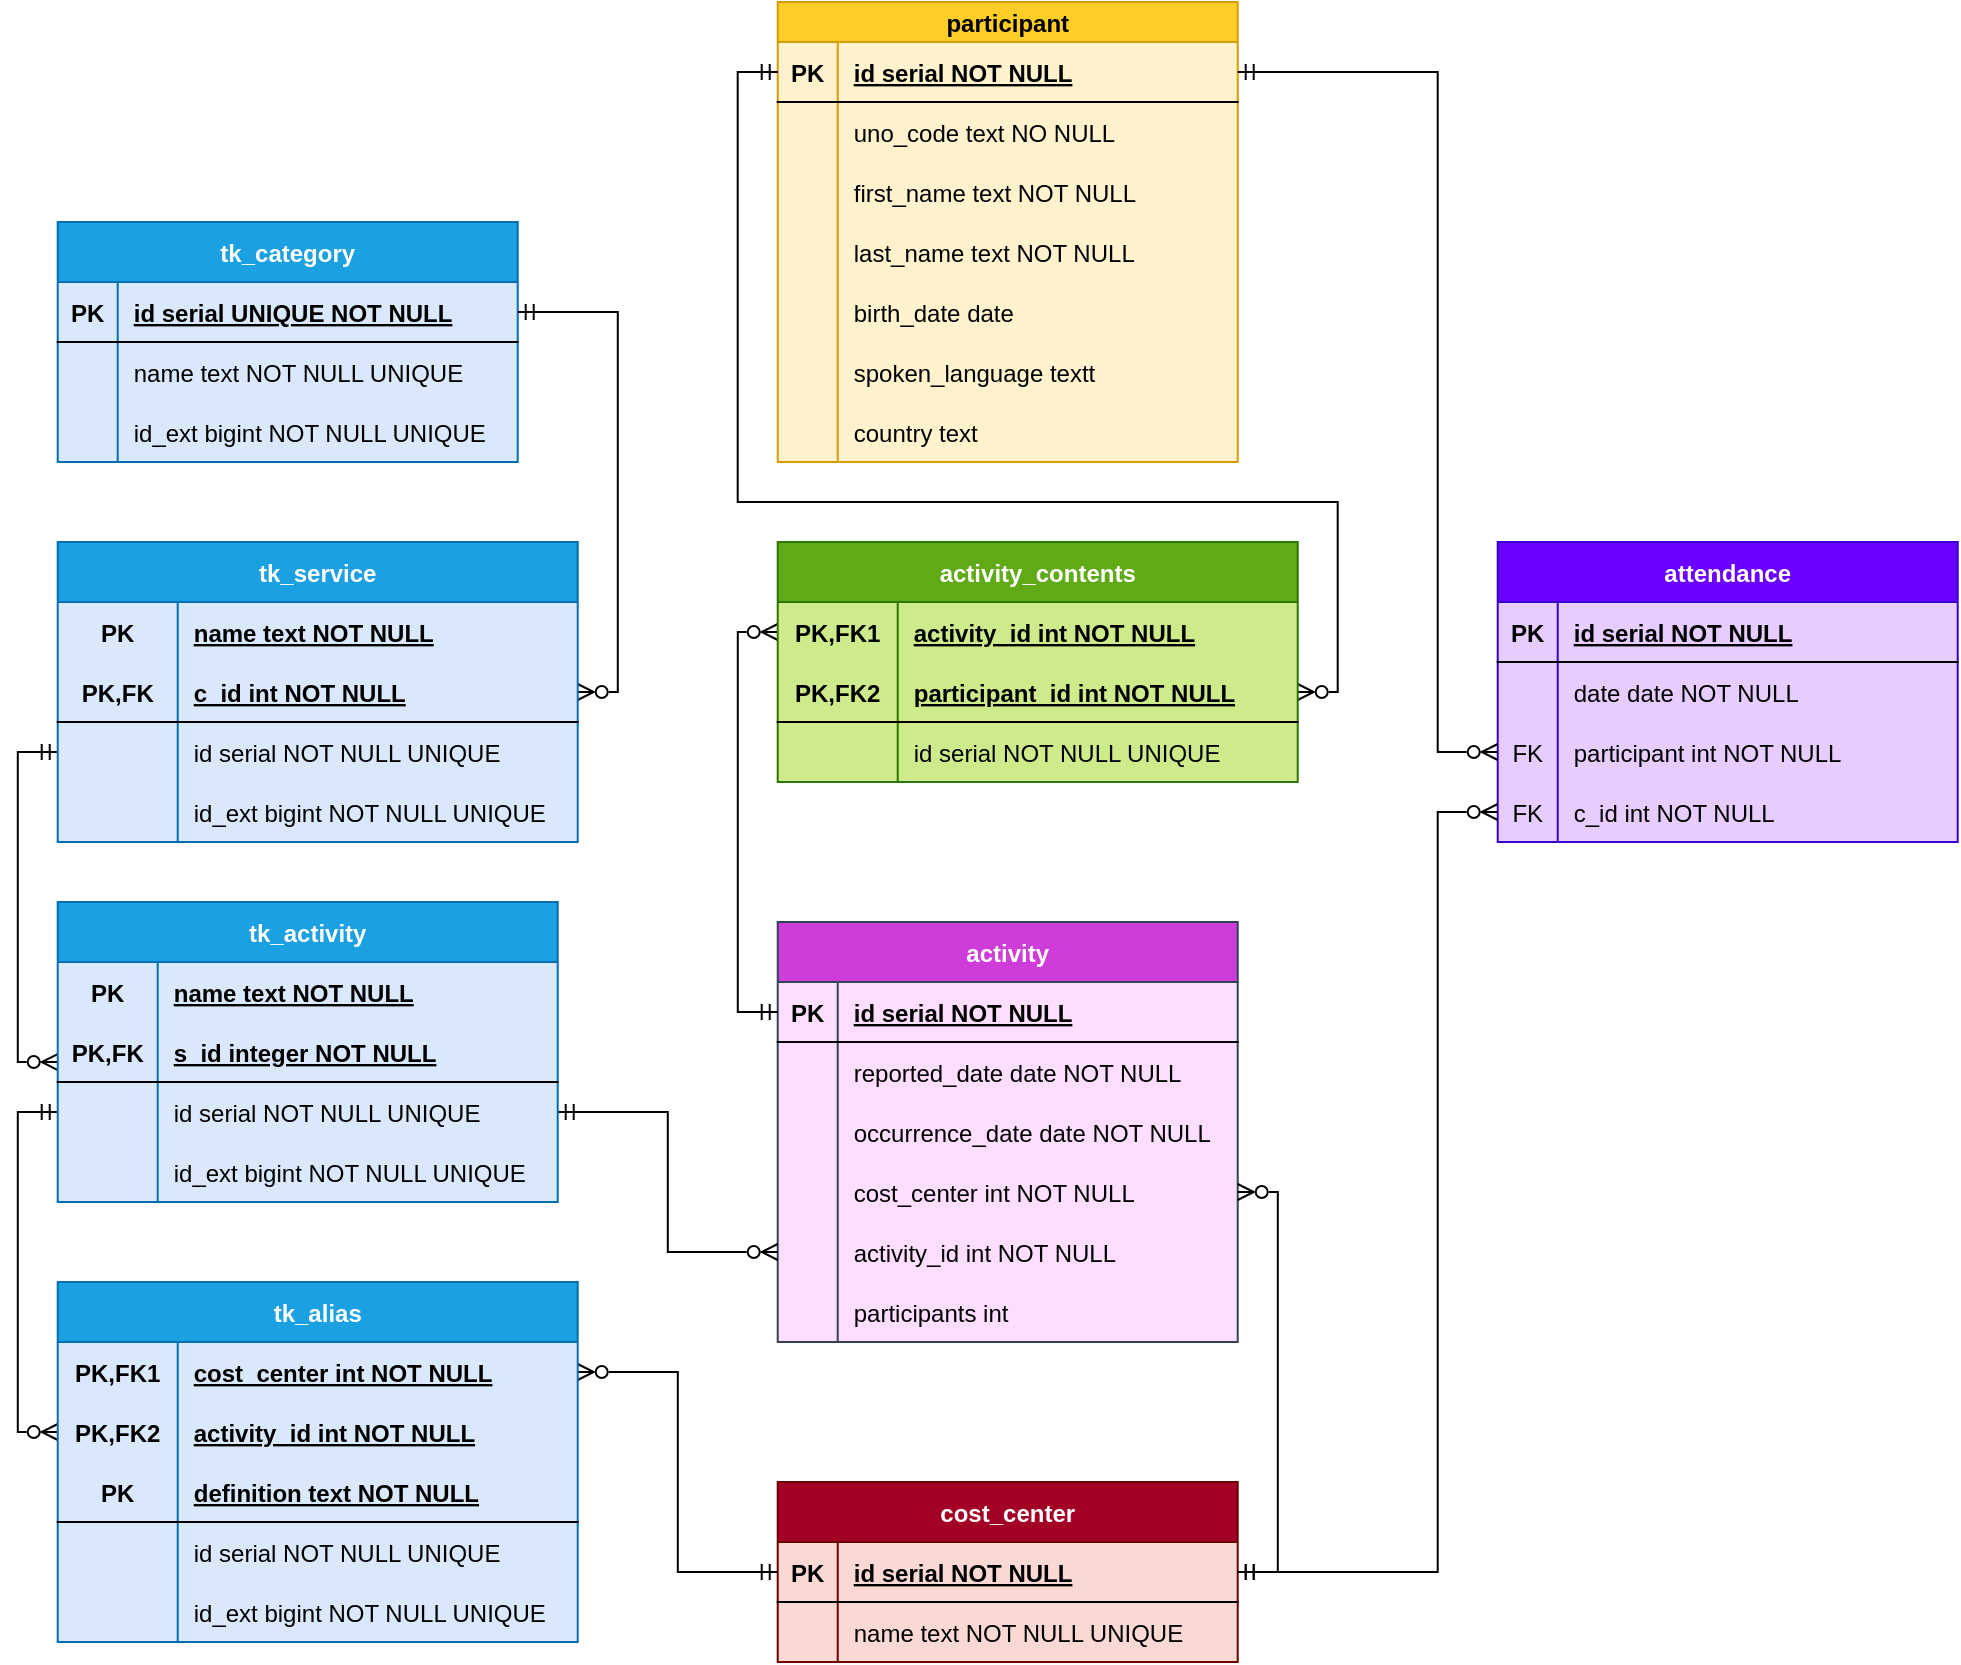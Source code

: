 <mxfile version="18.0.6" type="device"><diagram id="LL8BwEYzm0j79LX7NcTC" name="Page-1"><mxGraphModel dx="3702" dy="2036" grid="1" gridSize="10" guides="1" tooltips="1" connect="1" arrows="1" fold="1" page="1" pageScale="1" pageWidth="827" pageHeight="1169" math="0" shadow="0"><root><mxCell id="0"/><mxCell id="1" parent="0"/><mxCell id="7KVAOL6C-UDOrittrPfD-1" value="tk_category" style="shape=table;startSize=30;container=1;collapsible=1;childLayout=tableLayout;fixedRows=1;rowLines=0;fontStyle=1;align=center;resizeLast=1;fillColor=#1ba1e2;strokeColor=#006EAF;swimlaneFillColor=#DAE8FC;fontColor=#ffffff;" parent="1" vertex="1"><mxGeometry x="-2380.14" y="-1010" width="230" height="120" as="geometry"/></mxCell><mxCell id="7KVAOL6C-UDOrittrPfD-2" value="" style="shape=tableRow;horizontal=0;startSize=0;swimlaneHead=0;swimlaneBody=0;fillColor=none;collapsible=0;dropTarget=0;points=[[0,0.5],[1,0.5]];portConstraint=eastwest;top=0;left=0;right=0;bottom=1;" parent="7KVAOL6C-UDOrittrPfD-1" vertex="1"><mxGeometry y="30" width="230" height="30" as="geometry"/></mxCell><mxCell id="7KVAOL6C-UDOrittrPfD-3" value="PK" style="shape=partialRectangle;overflow=hidden;connectable=0;fillColor=none;top=0;left=0;bottom=0;right=0;fontStyle=1;" parent="7KVAOL6C-UDOrittrPfD-2" vertex="1"><mxGeometry width="30" height="30" as="geometry"><mxRectangle width="30" height="30" as="alternateBounds"/></mxGeometry></mxCell><mxCell id="7KVAOL6C-UDOrittrPfD-4" value="id serial UNIQUE NOT NULL" style="shape=partialRectangle;overflow=hidden;connectable=0;fillColor=none;align=left;top=0;left=0;bottom=0;right=0;spacingLeft=6;fontStyle=5;" parent="7KVAOL6C-UDOrittrPfD-2" vertex="1"><mxGeometry x="30" width="200" height="30" as="geometry"><mxRectangle width="200" height="30" as="alternateBounds"/></mxGeometry></mxCell><mxCell id="7KVAOL6C-UDOrittrPfD-5" value="" style="shape=tableRow;horizontal=0;startSize=0;swimlaneHead=0;swimlaneBody=0;fillColor=none;collapsible=0;dropTarget=0;points=[[0,0.5],[1,0.5]];portConstraint=eastwest;top=0;left=0;right=0;bottom=0;" parent="7KVAOL6C-UDOrittrPfD-1" vertex="1"><mxGeometry y="60" width="230" height="30" as="geometry"/></mxCell><mxCell id="7KVAOL6C-UDOrittrPfD-6" value="" style="shape=partialRectangle;overflow=hidden;connectable=0;fillColor=none;top=0;left=0;bottom=0;right=0;" parent="7KVAOL6C-UDOrittrPfD-5" vertex="1"><mxGeometry width="30" height="30" as="geometry"><mxRectangle width="30" height="30" as="alternateBounds"/></mxGeometry></mxCell><mxCell id="7KVAOL6C-UDOrittrPfD-7" value="name text NOT NULL UNIQUE" style="shape=partialRectangle;overflow=hidden;connectable=0;fillColor=none;align=left;top=0;left=0;bottom=0;right=0;spacingLeft=6;" parent="7KVAOL6C-UDOrittrPfD-5" vertex="1"><mxGeometry x="30" width="200" height="30" as="geometry"><mxRectangle width="200" height="30" as="alternateBounds"/></mxGeometry></mxCell><mxCell id="1oxkC03Grqgx9EXNeZLx-1" value="" style="shape=tableRow;horizontal=0;startSize=0;swimlaneHead=0;swimlaneBody=0;fillColor=none;collapsible=0;dropTarget=0;points=[[0,0.5],[1,0.5]];portConstraint=eastwest;top=0;left=0;right=0;bottom=0;" parent="7KVAOL6C-UDOrittrPfD-1" vertex="1"><mxGeometry y="90" width="230" height="30" as="geometry"/></mxCell><mxCell id="1oxkC03Grqgx9EXNeZLx-2" value="" style="shape=partialRectangle;overflow=hidden;connectable=0;fillColor=none;top=0;left=0;bottom=0;right=0;" parent="1oxkC03Grqgx9EXNeZLx-1" vertex="1"><mxGeometry width="30" height="30" as="geometry"><mxRectangle width="30" height="30" as="alternateBounds"/></mxGeometry></mxCell><mxCell id="1oxkC03Grqgx9EXNeZLx-3" value="id_ext bigint NOT NULL UNIQUE" style="shape=partialRectangle;overflow=hidden;connectable=0;fillColor=none;align=left;top=0;left=0;bottom=0;right=0;spacingLeft=6;" parent="1oxkC03Grqgx9EXNeZLx-1" vertex="1"><mxGeometry x="30" width="200" height="30" as="geometry"><mxRectangle width="200" height="30" as="alternateBounds"/></mxGeometry></mxCell><mxCell id="7KVAOL6C-UDOrittrPfD-47" value="cost_center" style="shape=table;startSize=30;container=1;collapsible=1;childLayout=tableLayout;fixedRows=1;rowLines=0;fontStyle=1;align=center;resizeLast=1;fillColor=#a20025;strokeColor=#6F0000;fontColor=#ffffff;swimlaneFillColor=#FAD9D5;" parent="1" vertex="1"><mxGeometry x="-2020.14" y="-380" width="230" height="90" as="geometry"/></mxCell><mxCell id="7KVAOL6C-UDOrittrPfD-48" value="" style="shape=tableRow;horizontal=0;startSize=0;swimlaneHead=0;swimlaneBody=0;fillColor=none;collapsible=0;dropTarget=0;points=[[0,0.5],[1,0.5]];portConstraint=eastwest;top=0;left=0;right=0;bottom=1;" parent="7KVAOL6C-UDOrittrPfD-47" vertex="1"><mxGeometry y="30" width="230" height="30" as="geometry"/></mxCell><mxCell id="7KVAOL6C-UDOrittrPfD-49" value="PK" style="shape=partialRectangle;overflow=hidden;connectable=0;fillColor=none;top=0;left=0;bottom=0;right=0;fontStyle=1;" parent="7KVAOL6C-UDOrittrPfD-48" vertex="1"><mxGeometry width="30" height="30" as="geometry"><mxRectangle width="30" height="30" as="alternateBounds"/></mxGeometry></mxCell><mxCell id="7KVAOL6C-UDOrittrPfD-50" value="id serial NOT NULL" style="shape=partialRectangle;overflow=hidden;connectable=0;fillColor=none;align=left;top=0;left=0;bottom=0;right=0;spacingLeft=6;fontStyle=5;" parent="7KVAOL6C-UDOrittrPfD-48" vertex="1"><mxGeometry x="30" width="200" height="30" as="geometry"><mxRectangle width="200" height="30" as="alternateBounds"/></mxGeometry></mxCell><mxCell id="7KVAOL6C-UDOrittrPfD-51" value="" style="shape=tableRow;horizontal=0;startSize=0;swimlaneHead=0;swimlaneBody=0;fillColor=none;collapsible=0;dropTarget=0;points=[[0,0.5],[1,0.5]];portConstraint=eastwest;top=0;left=0;right=0;bottom=0;" parent="7KVAOL6C-UDOrittrPfD-47" vertex="1"><mxGeometry y="60" width="230" height="30" as="geometry"/></mxCell><mxCell id="7KVAOL6C-UDOrittrPfD-52" value="" style="shape=partialRectangle;overflow=hidden;connectable=0;fillColor=none;top=0;left=0;bottom=0;right=0;" parent="7KVAOL6C-UDOrittrPfD-51" vertex="1"><mxGeometry width="30" height="30" as="geometry"><mxRectangle width="30" height="30" as="alternateBounds"/></mxGeometry></mxCell><mxCell id="7KVAOL6C-UDOrittrPfD-53" value="name text NOT NULL UNIQUE" style="shape=partialRectangle;overflow=hidden;connectable=0;fillColor=none;align=left;top=0;left=0;bottom=0;right=0;spacingLeft=6;" parent="7KVAOL6C-UDOrittrPfD-51" vertex="1"><mxGeometry x="30" width="200" height="30" as="geometry"><mxRectangle width="200" height="30" as="alternateBounds"/></mxGeometry></mxCell><mxCell id="7KVAOL6C-UDOrittrPfD-54" value="participant" style="shape=table;startSize=20;container=1;collapsible=1;childLayout=tableLayout;fixedRows=1;rowLines=0;fontStyle=1;align=center;resizeLast=1;fillColor=#ffcd28;strokeColor=#d79b00;gradientColor=none;swimlaneFillColor=#FFF2CC;" parent="1" vertex="1"><mxGeometry x="-2020.14" y="-1120" width="230" height="230" as="geometry"/></mxCell><mxCell id="7KVAOL6C-UDOrittrPfD-55" value="" style="shape=tableRow;horizontal=0;startSize=0;swimlaneHead=0;swimlaneBody=0;fillColor=none;collapsible=0;dropTarget=0;points=[[0,0.5],[1,0.5]];portConstraint=eastwest;top=0;left=0;right=0;bottom=1;" parent="7KVAOL6C-UDOrittrPfD-54" vertex="1"><mxGeometry y="20" width="230" height="30" as="geometry"/></mxCell><mxCell id="7KVAOL6C-UDOrittrPfD-56" value="PK" style="shape=partialRectangle;overflow=hidden;connectable=0;fillColor=none;top=0;left=0;bottom=0;right=0;fontStyle=1;" parent="7KVAOL6C-UDOrittrPfD-55" vertex="1"><mxGeometry width="30" height="30" as="geometry"><mxRectangle width="30" height="30" as="alternateBounds"/></mxGeometry></mxCell><mxCell id="7KVAOL6C-UDOrittrPfD-57" value="id serial NOT NULL" style="shape=partialRectangle;overflow=hidden;connectable=0;fillColor=none;align=left;top=0;left=0;bottom=0;right=0;spacingLeft=6;fontStyle=5;" parent="7KVAOL6C-UDOrittrPfD-55" vertex="1"><mxGeometry x="30" width="200" height="30" as="geometry"><mxRectangle width="200" height="30" as="alternateBounds"/></mxGeometry></mxCell><mxCell id="FD8jy79YKJMFbgo-hWbG-1" style="shape=tableRow;horizontal=0;startSize=0;swimlaneHead=0;swimlaneBody=0;fillColor=none;collapsible=0;dropTarget=0;points=[[0,0.5],[1,0.5]];portConstraint=eastwest;top=0;left=0;right=0;bottom=0;" vertex="1" parent="7KVAOL6C-UDOrittrPfD-54"><mxGeometry y="50" width="230" height="30" as="geometry"/></mxCell><mxCell id="FD8jy79YKJMFbgo-hWbG-2" style="shape=partialRectangle;overflow=hidden;connectable=0;fillColor=none;top=0;left=0;bottom=0;right=0;" vertex="1" parent="FD8jy79YKJMFbgo-hWbG-1"><mxGeometry width="30" height="30" as="geometry"><mxRectangle width="30" height="30" as="alternateBounds"/></mxGeometry></mxCell><mxCell id="FD8jy79YKJMFbgo-hWbG-3" value="uno_code text NO NULL" style="shape=partialRectangle;overflow=hidden;connectable=0;fillColor=none;align=left;top=0;left=0;bottom=0;right=0;spacingLeft=6;" vertex="1" parent="FD8jy79YKJMFbgo-hWbG-1"><mxGeometry x="30" width="200" height="30" as="geometry"><mxRectangle width="200" height="30" as="alternateBounds"/></mxGeometry></mxCell><mxCell id="FD8jy79YKJMFbgo-hWbG-4" style="shape=tableRow;horizontal=0;startSize=0;swimlaneHead=0;swimlaneBody=0;fillColor=none;collapsible=0;dropTarget=0;points=[[0,0.5],[1,0.5]];portConstraint=eastwest;top=0;left=0;right=0;bottom=0;" vertex="1" parent="7KVAOL6C-UDOrittrPfD-54"><mxGeometry y="80" width="230" height="30" as="geometry"/></mxCell><mxCell id="FD8jy79YKJMFbgo-hWbG-5" style="shape=partialRectangle;overflow=hidden;connectable=0;fillColor=none;top=0;left=0;bottom=0;right=0;" vertex="1" parent="FD8jy79YKJMFbgo-hWbG-4"><mxGeometry width="30" height="30" as="geometry"><mxRectangle width="30" height="30" as="alternateBounds"/></mxGeometry></mxCell><mxCell id="FD8jy79YKJMFbgo-hWbG-6" value="first_name text NOT NULL" style="shape=partialRectangle;overflow=hidden;connectable=0;fillColor=none;align=left;top=0;left=0;bottom=0;right=0;spacingLeft=6;" vertex="1" parent="FD8jy79YKJMFbgo-hWbG-4"><mxGeometry x="30" width="200" height="30" as="geometry"><mxRectangle width="200" height="30" as="alternateBounds"/></mxGeometry></mxCell><mxCell id="7KVAOL6C-UDOrittrPfD-58" value="" style="shape=tableRow;horizontal=0;startSize=0;swimlaneHead=0;swimlaneBody=0;fillColor=none;collapsible=0;dropTarget=0;points=[[0,0.5],[1,0.5]];portConstraint=eastwest;top=0;left=0;right=0;bottom=0;" parent="7KVAOL6C-UDOrittrPfD-54" vertex="1"><mxGeometry y="110" width="230" height="30" as="geometry"/></mxCell><mxCell id="7KVAOL6C-UDOrittrPfD-59" value="" style="shape=partialRectangle;overflow=hidden;connectable=0;fillColor=none;top=0;left=0;bottom=0;right=0;" parent="7KVAOL6C-UDOrittrPfD-58" vertex="1"><mxGeometry width="30" height="30" as="geometry"><mxRectangle width="30" height="30" as="alternateBounds"/></mxGeometry></mxCell><mxCell id="7KVAOL6C-UDOrittrPfD-60" value="last_name text NOT NULL" style="shape=partialRectangle;overflow=hidden;connectable=0;fillColor=none;align=left;top=0;left=0;bottom=0;right=0;spacingLeft=6;" parent="7KVAOL6C-UDOrittrPfD-58" vertex="1"><mxGeometry x="30" width="200" height="30" as="geometry"><mxRectangle width="200" height="30" as="alternateBounds"/></mxGeometry></mxCell><mxCell id="FD8jy79YKJMFbgo-hWbG-7" style="shape=tableRow;horizontal=0;startSize=0;swimlaneHead=0;swimlaneBody=0;fillColor=none;collapsible=0;dropTarget=0;points=[[0,0.5],[1,0.5]];portConstraint=eastwest;top=0;left=0;right=0;bottom=0;" vertex="1" parent="7KVAOL6C-UDOrittrPfD-54"><mxGeometry y="140" width="230" height="30" as="geometry"/></mxCell><mxCell id="FD8jy79YKJMFbgo-hWbG-8" style="shape=partialRectangle;overflow=hidden;connectable=0;fillColor=none;top=0;left=0;bottom=0;right=0;" vertex="1" parent="FD8jy79YKJMFbgo-hWbG-7"><mxGeometry width="30" height="30" as="geometry"><mxRectangle width="30" height="30" as="alternateBounds"/></mxGeometry></mxCell><mxCell id="FD8jy79YKJMFbgo-hWbG-9" value="birth_date date" style="shape=partialRectangle;overflow=hidden;connectable=0;fillColor=none;align=left;top=0;left=0;bottom=0;right=0;spacingLeft=6;" vertex="1" parent="FD8jy79YKJMFbgo-hWbG-7"><mxGeometry x="30" width="200" height="30" as="geometry"><mxRectangle width="200" height="30" as="alternateBounds"/></mxGeometry></mxCell><mxCell id="FD8jy79YKJMFbgo-hWbG-13" style="shape=tableRow;horizontal=0;startSize=0;swimlaneHead=0;swimlaneBody=0;fillColor=none;collapsible=0;dropTarget=0;points=[[0,0.5],[1,0.5]];portConstraint=eastwest;top=0;left=0;right=0;bottom=0;" vertex="1" parent="7KVAOL6C-UDOrittrPfD-54"><mxGeometry y="170" width="230" height="30" as="geometry"/></mxCell><mxCell id="FD8jy79YKJMFbgo-hWbG-14" style="shape=partialRectangle;overflow=hidden;connectable=0;fillColor=none;top=0;left=0;bottom=0;right=0;" vertex="1" parent="FD8jy79YKJMFbgo-hWbG-13"><mxGeometry width="30" height="30" as="geometry"><mxRectangle width="30" height="30" as="alternateBounds"/></mxGeometry></mxCell><mxCell id="FD8jy79YKJMFbgo-hWbG-15" value="spoken_language textt" style="shape=partialRectangle;overflow=hidden;connectable=0;fillColor=none;align=left;top=0;left=0;bottom=0;right=0;spacingLeft=6;" vertex="1" parent="FD8jy79YKJMFbgo-hWbG-13"><mxGeometry x="30" width="200" height="30" as="geometry"><mxRectangle width="200" height="30" as="alternateBounds"/></mxGeometry></mxCell><mxCell id="FD8jy79YKJMFbgo-hWbG-10" style="shape=tableRow;horizontal=0;startSize=0;swimlaneHead=0;swimlaneBody=0;fillColor=none;collapsible=0;dropTarget=0;points=[[0,0.5],[1,0.5]];portConstraint=eastwest;top=0;left=0;right=0;bottom=0;" vertex="1" parent="7KVAOL6C-UDOrittrPfD-54"><mxGeometry y="200" width="230" height="30" as="geometry"/></mxCell><mxCell id="FD8jy79YKJMFbgo-hWbG-11" style="shape=partialRectangle;overflow=hidden;connectable=0;fillColor=none;top=0;left=0;bottom=0;right=0;" vertex="1" parent="FD8jy79YKJMFbgo-hWbG-10"><mxGeometry width="30" height="30" as="geometry"><mxRectangle width="30" height="30" as="alternateBounds"/></mxGeometry></mxCell><mxCell id="FD8jy79YKJMFbgo-hWbG-12" value="country text" style="shape=partialRectangle;overflow=hidden;connectable=0;fillColor=none;align=left;top=0;left=0;bottom=0;right=0;spacingLeft=6;" vertex="1" parent="FD8jy79YKJMFbgo-hWbG-10"><mxGeometry x="30" width="200" height="30" as="geometry"><mxRectangle width="200" height="30" as="alternateBounds"/></mxGeometry></mxCell><mxCell id="7KVAOL6C-UDOrittrPfD-77" value="activity" style="shape=table;startSize=30;container=1;collapsible=1;childLayout=tableLayout;fixedRows=1;rowLines=0;fontStyle=1;align=center;resizeLast=1;fillColor=#CE3DD9;strokeColor=#314354;swimlaneFillColor=#FEDEFF;fontColor=#ffffff;" parent="1" vertex="1"><mxGeometry x="-2020.14" y="-660" width="230" height="210" as="geometry"/></mxCell><mxCell id="7KVAOL6C-UDOrittrPfD-78" value="" style="shape=tableRow;horizontal=0;startSize=0;swimlaneHead=0;swimlaneBody=0;fillColor=none;collapsible=0;dropTarget=0;points=[[0,0.5],[1,0.5]];portConstraint=eastwest;top=0;left=0;right=0;bottom=1;" parent="7KVAOL6C-UDOrittrPfD-77" vertex="1"><mxGeometry y="30" width="230" height="30" as="geometry"/></mxCell><mxCell id="7KVAOL6C-UDOrittrPfD-79" value="PK" style="shape=partialRectangle;overflow=hidden;connectable=0;fillColor=none;top=0;left=0;bottom=0;right=0;fontStyle=1;" parent="7KVAOL6C-UDOrittrPfD-78" vertex="1"><mxGeometry width="30" height="30" as="geometry"><mxRectangle width="30" height="30" as="alternateBounds"/></mxGeometry></mxCell><mxCell id="7KVAOL6C-UDOrittrPfD-80" value="id serial NOT NULL" style="shape=partialRectangle;overflow=hidden;connectable=0;fillColor=none;align=left;top=0;left=0;bottom=0;right=0;spacingLeft=6;fontStyle=5;" parent="7KVAOL6C-UDOrittrPfD-78" vertex="1"><mxGeometry x="30" width="200" height="30" as="geometry"><mxRectangle width="200" height="30" as="alternateBounds"/></mxGeometry></mxCell><mxCell id="7KVAOL6C-UDOrittrPfD-81" value="" style="shape=tableRow;horizontal=0;startSize=0;swimlaneHead=0;swimlaneBody=0;fillColor=none;collapsible=0;dropTarget=0;points=[[0,0.5],[1,0.5]];portConstraint=eastwest;top=0;left=0;right=0;bottom=0;" parent="7KVAOL6C-UDOrittrPfD-77" vertex="1"><mxGeometry y="60" width="230" height="30" as="geometry"/></mxCell><mxCell id="7KVAOL6C-UDOrittrPfD-82" value="" style="shape=partialRectangle;overflow=hidden;connectable=0;fillColor=none;top=0;left=0;bottom=0;right=0;" parent="7KVAOL6C-UDOrittrPfD-81" vertex="1"><mxGeometry width="30" height="30" as="geometry"><mxRectangle width="30" height="30" as="alternateBounds"/></mxGeometry></mxCell><mxCell id="7KVAOL6C-UDOrittrPfD-83" value="reported_date date NOT NULL" style="shape=partialRectangle;overflow=hidden;connectable=0;fillColor=none;align=left;top=0;left=0;bottom=0;right=0;spacingLeft=6;" parent="7KVAOL6C-UDOrittrPfD-81" vertex="1"><mxGeometry x="30" width="200" height="30" as="geometry"><mxRectangle width="200" height="30" as="alternateBounds"/></mxGeometry></mxCell><mxCell id="7KVAOL6C-UDOrittrPfD-84" value="" style="shape=tableRow;horizontal=0;startSize=0;swimlaneHead=0;swimlaneBody=0;fillColor=none;collapsible=0;dropTarget=0;points=[[0,0.5],[1,0.5]];portConstraint=eastwest;top=0;left=0;right=0;bottom=0;" parent="7KVAOL6C-UDOrittrPfD-77" vertex="1"><mxGeometry y="90" width="230" height="30" as="geometry"/></mxCell><mxCell id="7KVAOL6C-UDOrittrPfD-85" value="" style="shape=partialRectangle;overflow=hidden;connectable=0;fillColor=none;top=0;left=0;bottom=0;right=0;" parent="7KVAOL6C-UDOrittrPfD-84" vertex="1"><mxGeometry width="30" height="30" as="geometry"><mxRectangle width="30" height="30" as="alternateBounds"/></mxGeometry></mxCell><mxCell id="7KVAOL6C-UDOrittrPfD-86" value="occurrence_date date NOT NULL" style="shape=partialRectangle;overflow=hidden;connectable=0;fillColor=none;align=left;top=0;left=0;bottom=0;right=0;spacingLeft=6;" parent="7KVAOL6C-UDOrittrPfD-84" vertex="1"><mxGeometry x="30" width="200" height="30" as="geometry"><mxRectangle width="200" height="30" as="alternateBounds"/></mxGeometry></mxCell><mxCell id="7KVAOL6C-UDOrittrPfD-87" value="" style="shape=tableRow;horizontal=0;startSize=0;swimlaneHead=0;swimlaneBody=0;fillColor=none;collapsible=0;dropTarget=0;points=[[0,0.5],[1,0.5]];portConstraint=eastwest;top=0;left=0;right=0;bottom=0;" parent="7KVAOL6C-UDOrittrPfD-77" vertex="1"><mxGeometry y="120" width="230" height="30" as="geometry"/></mxCell><mxCell id="7KVAOL6C-UDOrittrPfD-88" value="" style="shape=partialRectangle;overflow=hidden;connectable=0;fillColor=none;top=0;left=0;bottom=0;right=0;" parent="7KVAOL6C-UDOrittrPfD-87" vertex="1"><mxGeometry width="30" height="30" as="geometry"><mxRectangle width="30" height="30" as="alternateBounds"/></mxGeometry></mxCell><mxCell id="7KVAOL6C-UDOrittrPfD-89" value="cost_center int NOT NULL" style="shape=partialRectangle;overflow=hidden;connectable=0;fillColor=none;align=left;top=0;left=0;bottom=0;right=0;spacingLeft=6;" parent="7KVAOL6C-UDOrittrPfD-87" vertex="1"><mxGeometry x="30" width="200" height="30" as="geometry"><mxRectangle width="200" height="30" as="alternateBounds"/></mxGeometry></mxCell><mxCell id="7KVAOL6C-UDOrittrPfD-90" value="" style="shape=tableRow;horizontal=0;startSize=0;swimlaneHead=0;swimlaneBody=0;fillColor=none;collapsible=0;dropTarget=0;points=[[0,0.5],[1,0.5]];portConstraint=eastwest;top=0;left=0;right=0;bottom=0;" parent="7KVAOL6C-UDOrittrPfD-77" vertex="1"><mxGeometry y="150" width="230" height="30" as="geometry"/></mxCell><mxCell id="7KVAOL6C-UDOrittrPfD-91" value="" style="shape=partialRectangle;overflow=hidden;connectable=0;fillColor=none;top=0;left=0;bottom=0;right=0;" parent="7KVAOL6C-UDOrittrPfD-90" vertex="1"><mxGeometry width="30" height="30" as="geometry"><mxRectangle width="30" height="30" as="alternateBounds"/></mxGeometry></mxCell><mxCell id="7KVAOL6C-UDOrittrPfD-92" value="activity_id int NOT NULL" style="shape=partialRectangle;overflow=hidden;connectable=0;fillColor=none;align=left;top=0;left=0;bottom=0;right=0;spacingLeft=6;" parent="7KVAOL6C-UDOrittrPfD-90" vertex="1"><mxGeometry x="30" width="200" height="30" as="geometry"><mxRectangle width="200" height="30" as="alternateBounds"/></mxGeometry></mxCell><mxCell id="7KVAOL6C-UDOrittrPfD-93" value="" style="shape=tableRow;horizontal=0;startSize=0;swimlaneHead=0;swimlaneBody=0;fillColor=none;collapsible=0;dropTarget=0;points=[[0,0.5],[1,0.5]];portConstraint=eastwest;top=0;left=0;right=0;bottom=0;" parent="7KVAOL6C-UDOrittrPfD-77" vertex="1"><mxGeometry y="180" width="230" height="30" as="geometry"/></mxCell><mxCell id="7KVAOL6C-UDOrittrPfD-94" value="" style="shape=partialRectangle;overflow=hidden;connectable=0;fillColor=none;top=0;left=0;bottom=0;right=0;" parent="7KVAOL6C-UDOrittrPfD-93" vertex="1"><mxGeometry width="30" height="30" as="geometry"><mxRectangle width="30" height="30" as="alternateBounds"/></mxGeometry></mxCell><mxCell id="7KVAOL6C-UDOrittrPfD-95" value="participants int" style="shape=partialRectangle;overflow=hidden;connectable=0;fillColor=none;align=left;top=0;left=0;bottom=0;right=0;spacingLeft=6;" parent="7KVAOL6C-UDOrittrPfD-93" vertex="1"><mxGeometry x="30" width="200" height="30" as="geometry"><mxRectangle width="200" height="30" as="alternateBounds"/></mxGeometry></mxCell><mxCell id="7KVAOL6C-UDOrittrPfD-122" style="edgeStyle=orthogonalEdgeStyle;rounded=0;orthogonalLoop=1;jettySize=auto;html=1;startArrow=ERzeroToMany;startFill=0;endArrow=ERmandOne;endFill=0;exitX=1;exitY=0.5;exitDx=0;exitDy=0;" parent="1" source="1oxkC03Grqgx9EXNeZLx-77" target="7KVAOL6C-UDOrittrPfD-55" edge="1"><mxGeometry relative="1" as="geometry"><Array as="points"><mxPoint x="-1740.14" y="-775"/><mxPoint x="-1740.14" y="-870"/><mxPoint x="-2040.14" y="-870"/><mxPoint x="-2040.14" y="-1085"/></Array></mxGeometry></mxCell><mxCell id="7KVAOL6C-UDOrittrPfD-116" style="edgeStyle=orthogonalEdgeStyle;rounded=0;orthogonalLoop=1;jettySize=auto;html=1;endArrow=ERmandOne;endFill=0;startArrow=ERzeroToMany;startFill=0;exitX=1;exitY=0.5;exitDx=0;exitDy=0;" parent="1" source="7KVAOL6C-UDOrittrPfD-145" target="7KVAOL6C-UDOrittrPfD-2" edge="1"><mxGeometry relative="1" as="geometry"/></mxCell><mxCell id="7KVAOL6C-UDOrittrPfD-117" style="rounded=0;orthogonalLoop=1;jettySize=auto;html=1;startArrow=ERzeroToMany;startFill=0;endArrow=ERmandOne;endFill=0;entryX=0;entryY=0.5;entryDx=0;entryDy=0;exitX=0;exitY=0.667;exitDx=0;exitDy=0;exitPerimeter=0;edgeStyle=orthogonalEdgeStyle;" parent="1" source="7KVAOL6C-UDOrittrPfD-161" target="7KVAOL6C-UDOrittrPfD-148" edge="1"><mxGeometry relative="1" as="geometry"/></mxCell><mxCell id="7KVAOL6C-UDOrittrPfD-120" style="edgeStyle=orthogonalEdgeStyle;rounded=0;orthogonalLoop=1;jettySize=auto;html=1;entryX=0;entryY=0.5;entryDx=0;entryDy=0;startArrow=ERzeroToMany;startFill=0;endArrow=ERmandOne;endFill=0;exitX=1;exitY=0.5;exitDx=0;exitDy=0;" parent="1" source="1oxkC03Grqgx9EXNeZLx-131" target="7KVAOL6C-UDOrittrPfD-48" edge="1"><mxGeometry relative="1" as="geometry"/></mxCell><mxCell id="7KVAOL6C-UDOrittrPfD-121" style="rounded=0;orthogonalLoop=1;jettySize=auto;html=1;startArrow=ERzeroToMany;startFill=0;endArrow=ERmandOne;endFill=0;exitX=0;exitY=0.5;exitDx=0;exitDy=0;entryX=0;entryY=0.5;entryDx=0;entryDy=0;edgeStyle=orthogonalEdgeStyle;" parent="1" source="7KVAOL6C-UDOrittrPfD-129" target="7KVAOL6C-UDOrittrPfD-164" edge="1"><mxGeometry relative="1" as="geometry"><mxPoint x="-2377.64" y="-285" as="targetPoint"/></mxGeometry></mxCell><mxCell id="7KVAOL6C-UDOrittrPfD-125" style="edgeStyle=orthogonalEdgeStyle;rounded=0;orthogonalLoop=1;jettySize=auto;html=1;startArrow=ERzeroToMany;startFill=0;endArrow=ERmandOne;endFill=0;entryX=1;entryY=0.5;entryDx=0;entryDy=0;exitX=1;exitY=0.5;exitDx=0;exitDy=0;" parent="1" source="7KVAOL6C-UDOrittrPfD-87" target="7KVAOL6C-UDOrittrPfD-48" edge="1"><mxGeometry relative="1" as="geometry"><mxPoint x="-1730.14" y="-300" as="targetPoint"/></mxGeometry></mxCell><mxCell id="7KVAOL6C-UDOrittrPfD-126" style="edgeStyle=orthogonalEdgeStyle;rounded=0;orthogonalLoop=1;jettySize=auto;html=1;startArrow=ERzeroToMany;startFill=0;endArrow=ERmandOne;endFill=0;entryX=1;entryY=0.5;entryDx=0;entryDy=0;" parent="1" source="7KVAOL6C-UDOrittrPfD-90" target="7KVAOL6C-UDOrittrPfD-164" edge="1"><mxGeometry relative="1" as="geometry"/></mxCell><mxCell id="7KVAOL6C-UDOrittrPfD-127" style="edgeStyle=orthogonalEdgeStyle;rounded=0;orthogonalLoop=1;jettySize=auto;html=1;entryX=0;entryY=0.5;entryDx=0;entryDy=0;startArrow=ERzeroToMany;startFill=0;endArrow=ERmandOne;endFill=0;exitX=0;exitY=0.5;exitDx=0;exitDy=0;" parent="1" source="1oxkC03Grqgx9EXNeZLx-74" target="7KVAOL6C-UDOrittrPfD-78" edge="1"><mxGeometry relative="1" as="geometry"/></mxCell><mxCell id="7KVAOL6C-UDOrittrPfD-128" value="tk_alias" style="shape=table;startSize=30;container=1;collapsible=1;childLayout=tableLayout;fixedRows=1;rowLines=0;fontStyle=1;align=center;resizeLast=1;fillColor=#1ba1e2;gradientColor=none;strokeColor=#006EAF;fontColor=#ffffff;swimlaneFillColor=#DAE8FC;" parent="1" vertex="1"><mxGeometry x="-2380.14" y="-480" width="260" height="180" as="geometry"/></mxCell><mxCell id="1oxkC03Grqgx9EXNeZLx-131" style="shape=tableRow;horizontal=0;startSize=0;swimlaneHead=0;swimlaneBody=0;fillColor=none;collapsible=0;dropTarget=0;points=[[0,0.5],[1,0.5]];portConstraint=eastwest;top=0;left=0;right=0;bottom=0;" parent="7KVAOL6C-UDOrittrPfD-128" vertex="1"><mxGeometry y="30" width="260" height="30" as="geometry"/></mxCell><mxCell id="1oxkC03Grqgx9EXNeZLx-132" value="PK,FK1" style="shape=partialRectangle;connectable=0;fillColor=none;top=0;left=0;bottom=0;right=0;fontStyle=1;overflow=hidden;" parent="1oxkC03Grqgx9EXNeZLx-131" vertex="1"><mxGeometry width="60" height="30" as="geometry"><mxRectangle width="60" height="30" as="alternateBounds"/></mxGeometry></mxCell><mxCell id="1oxkC03Grqgx9EXNeZLx-133" value="cost_center int NOT NULL" style="shape=partialRectangle;connectable=0;fillColor=none;top=0;left=0;bottom=0;right=0;align=left;spacingLeft=6;fontStyle=5;overflow=hidden;" parent="1oxkC03Grqgx9EXNeZLx-131" vertex="1"><mxGeometry x="60" width="200" height="30" as="geometry"><mxRectangle width="200" height="30" as="alternateBounds"/></mxGeometry></mxCell><mxCell id="7KVAOL6C-UDOrittrPfD-129" value="" style="shape=tableRow;horizontal=0;startSize=0;swimlaneHead=0;swimlaneBody=0;fillColor=none;collapsible=0;dropTarget=0;points=[[0,0.5],[1,0.5]];portConstraint=eastwest;top=0;left=0;right=0;bottom=0;" parent="7KVAOL6C-UDOrittrPfD-128" vertex="1"><mxGeometry y="60" width="260" height="30" as="geometry"/></mxCell><mxCell id="7KVAOL6C-UDOrittrPfD-130" value="PK,FK2" style="shape=partialRectangle;connectable=0;fillColor=none;top=0;left=0;bottom=0;right=0;fontStyle=1;overflow=hidden;" parent="7KVAOL6C-UDOrittrPfD-129" vertex="1"><mxGeometry width="60" height="30" as="geometry"><mxRectangle width="60" height="30" as="alternateBounds"/></mxGeometry></mxCell><mxCell id="7KVAOL6C-UDOrittrPfD-131" value="activity_id int NOT NULL" style="shape=partialRectangle;connectable=0;fillColor=none;top=0;left=0;bottom=0;right=0;align=left;spacingLeft=6;fontStyle=5;overflow=hidden;" parent="7KVAOL6C-UDOrittrPfD-129" vertex="1"><mxGeometry x="60" width="200" height="30" as="geometry"><mxRectangle width="200" height="30" as="alternateBounds"/></mxGeometry></mxCell><mxCell id="7KVAOL6C-UDOrittrPfD-132" value="" style="shape=tableRow;horizontal=0;startSize=0;swimlaneHead=0;swimlaneBody=0;fillColor=none;collapsible=0;dropTarget=0;points=[[0,0.5],[1,0.5]];portConstraint=eastwest;top=0;left=0;right=0;bottom=1;" parent="7KVAOL6C-UDOrittrPfD-128" vertex="1"><mxGeometry y="90" width="260" height="30" as="geometry"/></mxCell><mxCell id="7KVAOL6C-UDOrittrPfD-133" value="PK" style="shape=partialRectangle;connectable=0;fillColor=none;top=0;left=0;bottom=0;right=0;fontStyle=1;overflow=hidden;" parent="7KVAOL6C-UDOrittrPfD-132" vertex="1"><mxGeometry width="60" height="30" as="geometry"><mxRectangle width="60" height="30" as="alternateBounds"/></mxGeometry></mxCell><mxCell id="7KVAOL6C-UDOrittrPfD-134" value="definition text NOT NULL" style="shape=partialRectangle;connectable=0;fillColor=none;top=0;left=0;bottom=0;right=0;align=left;spacingLeft=6;fontStyle=5;overflow=hidden;" parent="7KVAOL6C-UDOrittrPfD-132" vertex="1"><mxGeometry x="60" width="200" height="30" as="geometry"><mxRectangle width="200" height="30" as="alternateBounds"/></mxGeometry></mxCell><mxCell id="1oxkC03Grqgx9EXNeZLx-14" value="" style="shape=tableRow;horizontal=0;startSize=0;swimlaneHead=0;swimlaneBody=0;fillColor=none;collapsible=0;dropTarget=0;points=[[0,0.5],[1,0.5]];portConstraint=eastwest;top=0;left=0;right=0;bottom=0;" parent="7KVAOL6C-UDOrittrPfD-128" vertex="1"><mxGeometry y="120" width="260" height="30" as="geometry"/></mxCell><mxCell id="1oxkC03Grqgx9EXNeZLx-15" value="" style="shape=partialRectangle;connectable=0;fillColor=none;top=0;left=0;bottom=0;right=0;editable=1;overflow=hidden;" parent="1oxkC03Grqgx9EXNeZLx-14" vertex="1"><mxGeometry width="60" height="30" as="geometry"><mxRectangle width="60" height="30" as="alternateBounds"/></mxGeometry></mxCell><mxCell id="1oxkC03Grqgx9EXNeZLx-16" value="id serial NOT NULL UNIQUE        " style="shape=partialRectangle;connectable=0;fillColor=none;top=0;left=0;bottom=0;right=0;align=left;spacingLeft=6;overflow=hidden;" parent="1oxkC03Grqgx9EXNeZLx-14" vertex="1"><mxGeometry x="60" width="200" height="30" as="geometry"><mxRectangle width="200" height="30" as="alternateBounds"/></mxGeometry></mxCell><mxCell id="1oxkC03Grqgx9EXNeZLx-43" value="" style="shape=tableRow;horizontal=0;startSize=0;swimlaneHead=0;swimlaneBody=0;fillColor=none;collapsible=0;dropTarget=0;points=[[0,0.5],[1,0.5]];portConstraint=eastwest;top=0;left=0;right=0;bottom=0;" parent="7KVAOL6C-UDOrittrPfD-128" vertex="1"><mxGeometry y="150" width="260" height="30" as="geometry"/></mxCell><mxCell id="1oxkC03Grqgx9EXNeZLx-44" value="" style="shape=partialRectangle;connectable=0;fillColor=none;top=0;left=0;bottom=0;right=0;editable=1;overflow=hidden;" parent="1oxkC03Grqgx9EXNeZLx-43" vertex="1"><mxGeometry width="60" height="30" as="geometry"><mxRectangle width="60" height="30" as="alternateBounds"/></mxGeometry></mxCell><mxCell id="1oxkC03Grqgx9EXNeZLx-45" value="id_ext bigint NOT NULL UNIQUE" style="shape=partialRectangle;connectable=0;fillColor=none;top=0;left=0;bottom=0;right=0;align=left;spacingLeft=6;overflow=hidden;" parent="1oxkC03Grqgx9EXNeZLx-43" vertex="1"><mxGeometry x="60" width="200" height="30" as="geometry"><mxRectangle width="200" height="30" as="alternateBounds"/></mxGeometry></mxCell><mxCell id="7KVAOL6C-UDOrittrPfD-141" value="tk_service" style="shape=table;startSize=30;container=1;collapsible=1;childLayout=tableLayout;fixedRows=1;rowLines=0;fontStyle=1;align=center;resizeLast=1;fillColor=#1ba1e2;gradientColor=none;strokeColor=#006EAF;fontColor=#ffffff;swimlaneFillColor=#DAE8FC;" parent="1" vertex="1"><mxGeometry x="-2380.14" y="-850" width="260" height="150" as="geometry"/></mxCell><mxCell id="7KVAOL6C-UDOrittrPfD-142" value="" style="shape=tableRow;horizontal=0;startSize=0;swimlaneHead=0;swimlaneBody=0;fillColor=none;collapsible=0;dropTarget=0;points=[[0,0.5],[1,0.5]];portConstraint=eastwest;top=0;left=0;right=0;bottom=0;" parent="7KVAOL6C-UDOrittrPfD-141" vertex="1"><mxGeometry y="30" width="260" height="30" as="geometry"/></mxCell><mxCell id="7KVAOL6C-UDOrittrPfD-143" value="PK" style="shape=partialRectangle;connectable=0;fillColor=none;top=0;left=0;bottom=0;right=0;fontStyle=1;overflow=hidden;" parent="7KVAOL6C-UDOrittrPfD-142" vertex="1"><mxGeometry width="60" height="30" as="geometry"><mxRectangle width="60" height="30" as="alternateBounds"/></mxGeometry></mxCell><mxCell id="7KVAOL6C-UDOrittrPfD-144" value="name text NOT NULL" style="shape=partialRectangle;connectable=0;fillColor=none;top=0;left=0;bottom=0;right=0;align=left;spacingLeft=6;fontStyle=5;overflow=hidden;" parent="7KVAOL6C-UDOrittrPfD-142" vertex="1"><mxGeometry x="60" width="200" height="30" as="geometry"><mxRectangle width="200" height="30" as="alternateBounds"/></mxGeometry></mxCell><mxCell id="7KVAOL6C-UDOrittrPfD-145" value="" style="shape=tableRow;horizontal=0;startSize=0;swimlaneHead=0;swimlaneBody=0;fillColor=none;collapsible=0;dropTarget=0;points=[[0,0.5],[1,0.5]];portConstraint=eastwest;top=0;left=0;right=0;bottom=1;" parent="7KVAOL6C-UDOrittrPfD-141" vertex="1"><mxGeometry y="60" width="260" height="30" as="geometry"/></mxCell><mxCell id="7KVAOL6C-UDOrittrPfD-146" value="PK,FK" style="shape=partialRectangle;connectable=0;fillColor=none;top=0;left=0;bottom=0;right=0;fontStyle=1;overflow=hidden;" parent="7KVAOL6C-UDOrittrPfD-145" vertex="1"><mxGeometry width="60" height="30" as="geometry"><mxRectangle width="60" height="30" as="alternateBounds"/></mxGeometry></mxCell><mxCell id="7KVAOL6C-UDOrittrPfD-147" value="c_id int NOT NULL" style="shape=partialRectangle;connectable=0;fillColor=none;top=0;left=0;bottom=0;right=0;align=left;spacingLeft=6;fontStyle=5;overflow=hidden;" parent="7KVAOL6C-UDOrittrPfD-145" vertex="1"><mxGeometry x="60" width="200" height="30" as="geometry"><mxRectangle width="200" height="30" as="alternateBounds"/></mxGeometry></mxCell><mxCell id="7KVAOL6C-UDOrittrPfD-148" value="" style="shape=tableRow;horizontal=0;startSize=0;swimlaneHead=0;swimlaneBody=0;fillColor=none;collapsible=0;dropTarget=0;points=[[0,0.5],[1,0.5]];portConstraint=eastwest;top=0;left=0;right=0;bottom=0;" parent="7KVAOL6C-UDOrittrPfD-141" vertex="1"><mxGeometry y="90" width="260" height="30" as="geometry"/></mxCell><mxCell id="7KVAOL6C-UDOrittrPfD-149" value="" style="shape=partialRectangle;connectable=0;fillColor=none;top=0;left=0;bottom=0;right=0;editable=1;overflow=hidden;" parent="7KVAOL6C-UDOrittrPfD-148" vertex="1"><mxGeometry width="60" height="30" as="geometry"><mxRectangle width="60" height="30" as="alternateBounds"/></mxGeometry></mxCell><mxCell id="7KVAOL6C-UDOrittrPfD-150" value="id serial NOT NULL UNIQUE" style="shape=partialRectangle;connectable=0;fillColor=none;top=0;left=0;bottom=0;right=0;align=left;spacingLeft=6;overflow=hidden;" parent="7KVAOL6C-UDOrittrPfD-148" vertex="1"><mxGeometry x="60" width="200" height="30" as="geometry"><mxRectangle width="200" height="30" as="alternateBounds"/></mxGeometry></mxCell><mxCell id="1oxkC03Grqgx9EXNeZLx-5" value="" style="shape=tableRow;horizontal=0;startSize=0;swimlaneHead=0;swimlaneBody=0;fillColor=none;collapsible=0;dropTarget=0;points=[[0,0.5],[1,0.5]];portConstraint=eastwest;top=0;left=0;right=0;bottom=0;" parent="7KVAOL6C-UDOrittrPfD-141" vertex="1"><mxGeometry y="120" width="260" height="30" as="geometry"/></mxCell><mxCell id="1oxkC03Grqgx9EXNeZLx-6" value="" style="shape=partialRectangle;connectable=0;fillColor=none;top=0;left=0;bottom=0;right=0;editable=1;overflow=hidden;" parent="1oxkC03Grqgx9EXNeZLx-5" vertex="1"><mxGeometry width="60" height="30" as="geometry"><mxRectangle width="60" height="30" as="alternateBounds"/></mxGeometry></mxCell><mxCell id="1oxkC03Grqgx9EXNeZLx-7" value="id_ext bigint NOT NULL UNIQUE" style="shape=partialRectangle;connectable=0;fillColor=none;top=0;left=0;bottom=0;right=0;align=left;spacingLeft=6;overflow=hidden;" parent="1oxkC03Grqgx9EXNeZLx-5" vertex="1"><mxGeometry x="60" width="200" height="30" as="geometry"><mxRectangle width="200" height="30" as="alternateBounds"/></mxGeometry></mxCell><mxCell id="7KVAOL6C-UDOrittrPfD-157" value="tk_activity" style="shape=table;startSize=30;container=1;collapsible=1;childLayout=tableLayout;fixedRows=1;rowLines=0;fontStyle=1;align=center;resizeLast=1;fillColor=#1ba1e2;gradientColor=none;strokeColor=#006EAF;fontColor=#ffffff;swimlaneFillColor=#DAE8FC;" parent="1" vertex="1"><mxGeometry x="-2380.14" y="-670" width="250" height="150" as="geometry"/></mxCell><mxCell id="7KVAOL6C-UDOrittrPfD-158" value="" style="shape=tableRow;horizontal=0;startSize=0;swimlaneHead=0;swimlaneBody=0;fillColor=none;collapsible=0;dropTarget=0;points=[[0,0.5],[1,0.5]];portConstraint=eastwest;top=0;left=0;right=0;bottom=0;" parent="7KVAOL6C-UDOrittrPfD-157" vertex="1"><mxGeometry y="30" width="250" height="30" as="geometry"/></mxCell><mxCell id="7KVAOL6C-UDOrittrPfD-159" value="PK" style="shape=partialRectangle;connectable=0;fillColor=none;top=0;left=0;bottom=0;right=0;fontStyle=1;overflow=hidden;" parent="7KVAOL6C-UDOrittrPfD-158" vertex="1"><mxGeometry width="50" height="30" as="geometry"><mxRectangle width="50" height="30" as="alternateBounds"/></mxGeometry></mxCell><mxCell id="7KVAOL6C-UDOrittrPfD-160" value="name text NOT NULL" style="shape=partialRectangle;connectable=0;fillColor=none;top=0;left=0;bottom=0;right=0;align=left;spacingLeft=6;fontStyle=5;overflow=hidden;" parent="7KVAOL6C-UDOrittrPfD-158" vertex="1"><mxGeometry x="50" width="200" height="30" as="geometry"><mxRectangle width="200" height="30" as="alternateBounds"/></mxGeometry></mxCell><mxCell id="7KVAOL6C-UDOrittrPfD-161" value="" style="shape=tableRow;horizontal=0;startSize=0;swimlaneHead=0;swimlaneBody=0;fillColor=none;collapsible=0;dropTarget=0;points=[[0,0.5],[1,0.5]];portConstraint=eastwest;top=0;left=0;right=0;bottom=1;" parent="7KVAOL6C-UDOrittrPfD-157" vertex="1"><mxGeometry y="60" width="250" height="30" as="geometry"/></mxCell><mxCell id="7KVAOL6C-UDOrittrPfD-162" value="PK,FK" style="shape=partialRectangle;connectable=0;fillColor=none;top=0;left=0;bottom=0;right=0;fontStyle=1;overflow=hidden;" parent="7KVAOL6C-UDOrittrPfD-161" vertex="1"><mxGeometry width="50" height="30" as="geometry"><mxRectangle width="50" height="30" as="alternateBounds"/></mxGeometry></mxCell><mxCell id="7KVAOL6C-UDOrittrPfD-163" value="s_id integer NOT NULL" style="shape=partialRectangle;connectable=0;fillColor=none;top=0;left=0;bottom=0;right=0;align=left;spacingLeft=6;fontStyle=5;overflow=hidden;" parent="7KVAOL6C-UDOrittrPfD-161" vertex="1"><mxGeometry x="50" width="200" height="30" as="geometry"><mxRectangle width="200" height="30" as="alternateBounds"/></mxGeometry></mxCell><mxCell id="7KVAOL6C-UDOrittrPfD-164" value="" style="shape=tableRow;horizontal=0;startSize=0;swimlaneHead=0;swimlaneBody=0;fillColor=none;collapsible=0;dropTarget=0;points=[[0,0.5],[1,0.5]];portConstraint=eastwest;top=0;left=0;right=0;bottom=0;" parent="7KVAOL6C-UDOrittrPfD-157" vertex="1"><mxGeometry y="90" width="250" height="30" as="geometry"/></mxCell><mxCell id="7KVAOL6C-UDOrittrPfD-165" value="" style="shape=partialRectangle;connectable=0;fillColor=none;top=0;left=0;bottom=0;right=0;editable=1;overflow=hidden;" parent="7KVAOL6C-UDOrittrPfD-164" vertex="1"><mxGeometry width="50" height="30" as="geometry"><mxRectangle width="50" height="30" as="alternateBounds"/></mxGeometry></mxCell><mxCell id="7KVAOL6C-UDOrittrPfD-166" value="id serial NOT NULL UNIQUE" style="shape=partialRectangle;connectable=0;fillColor=none;top=0;left=0;bottom=0;right=0;align=left;spacingLeft=6;overflow=hidden;" parent="7KVAOL6C-UDOrittrPfD-164" vertex="1"><mxGeometry x="50" width="200" height="30" as="geometry"><mxRectangle width="200" height="30" as="alternateBounds"/></mxGeometry></mxCell><mxCell id="1oxkC03Grqgx9EXNeZLx-8" value="" style="shape=tableRow;horizontal=0;startSize=0;swimlaneHead=0;swimlaneBody=0;fillColor=none;collapsible=0;dropTarget=0;points=[[0,0.5],[1,0.5]];portConstraint=eastwest;top=0;left=0;right=0;bottom=0;" parent="7KVAOL6C-UDOrittrPfD-157" vertex="1"><mxGeometry y="120" width="250" height="30" as="geometry"/></mxCell><mxCell id="1oxkC03Grqgx9EXNeZLx-9" value="" style="shape=partialRectangle;connectable=0;fillColor=none;top=0;left=0;bottom=0;right=0;editable=1;overflow=hidden;" parent="1oxkC03Grqgx9EXNeZLx-8" vertex="1"><mxGeometry width="50" height="30" as="geometry"><mxRectangle width="50" height="30" as="alternateBounds"/></mxGeometry></mxCell><mxCell id="1oxkC03Grqgx9EXNeZLx-10" value="id_ext bigint NOT NULL UNIQUE" style="shape=partialRectangle;connectable=0;fillColor=none;top=0;left=0;bottom=0;right=0;align=left;spacingLeft=6;overflow=hidden;" parent="1oxkC03Grqgx9EXNeZLx-8" vertex="1"><mxGeometry x="50" width="200" height="30" as="geometry"><mxRectangle width="200" height="30" as="alternateBounds"/></mxGeometry></mxCell><mxCell id="1oxkC03Grqgx9EXNeZLx-73" value="activity_contents" style="shape=table;startSize=30;container=1;collapsible=1;childLayout=tableLayout;fixedRows=1;rowLines=0;fontStyle=1;align=center;resizeLast=1;fillColor=#60a917;strokeColor=#2D7600;fontColor=#ffffff;gradientColor=none;swimlaneFillColor=#CDEB8B;" parent="1" vertex="1"><mxGeometry x="-2020.14" y="-850" width="260" height="120" as="geometry"/></mxCell><mxCell id="1oxkC03Grqgx9EXNeZLx-74" value="" style="shape=tableRow;horizontal=0;startSize=0;swimlaneHead=0;swimlaneBody=0;fillColor=none;collapsible=0;dropTarget=0;points=[[0,0.5],[1,0.5]];portConstraint=eastwest;top=0;left=0;right=0;bottom=0;" parent="1oxkC03Grqgx9EXNeZLx-73" vertex="1"><mxGeometry y="30" width="260" height="30" as="geometry"/></mxCell><mxCell id="1oxkC03Grqgx9EXNeZLx-75" value="PK,FK1" style="shape=partialRectangle;connectable=0;fillColor=none;top=0;left=0;bottom=0;right=0;fontStyle=1;overflow=hidden;" parent="1oxkC03Grqgx9EXNeZLx-74" vertex="1"><mxGeometry width="60" height="30" as="geometry"><mxRectangle width="60" height="30" as="alternateBounds"/></mxGeometry></mxCell><mxCell id="1oxkC03Grqgx9EXNeZLx-76" value="activity_id int NOT NULL" style="shape=partialRectangle;connectable=0;fillColor=none;top=0;left=0;bottom=0;right=0;align=left;spacingLeft=6;fontStyle=5;overflow=hidden;" parent="1oxkC03Grqgx9EXNeZLx-74" vertex="1"><mxGeometry x="60" width="200" height="30" as="geometry"><mxRectangle width="200" height="30" as="alternateBounds"/></mxGeometry></mxCell><mxCell id="1oxkC03Grqgx9EXNeZLx-77" value="" style="shape=tableRow;horizontal=0;startSize=0;swimlaneHead=0;swimlaneBody=0;fillColor=none;collapsible=0;dropTarget=0;points=[[0,0.5],[1,0.5]];portConstraint=eastwest;top=0;left=0;right=0;bottom=1;" parent="1oxkC03Grqgx9EXNeZLx-73" vertex="1"><mxGeometry y="60" width="260" height="30" as="geometry"/></mxCell><mxCell id="1oxkC03Grqgx9EXNeZLx-78" value="PK,FK2" style="shape=partialRectangle;connectable=0;fillColor=none;top=0;left=0;bottom=0;right=0;fontStyle=1;overflow=hidden;" parent="1oxkC03Grqgx9EXNeZLx-77" vertex="1"><mxGeometry width="60" height="30" as="geometry"><mxRectangle width="60" height="30" as="alternateBounds"/></mxGeometry></mxCell><mxCell id="1oxkC03Grqgx9EXNeZLx-79" value="participant_id int NOT NULL" style="shape=partialRectangle;connectable=0;fillColor=none;top=0;left=0;bottom=0;right=0;align=left;spacingLeft=6;fontStyle=5;overflow=hidden;" parent="1oxkC03Grqgx9EXNeZLx-77" vertex="1"><mxGeometry x="60" width="200" height="30" as="geometry"><mxRectangle width="200" height="30" as="alternateBounds"/></mxGeometry></mxCell><mxCell id="1oxkC03Grqgx9EXNeZLx-80" value="" style="shape=tableRow;horizontal=0;startSize=0;swimlaneHead=0;swimlaneBody=0;fillColor=none;collapsible=0;dropTarget=0;points=[[0,0.5],[1,0.5]];portConstraint=eastwest;top=0;left=0;right=0;bottom=0;" parent="1oxkC03Grqgx9EXNeZLx-73" vertex="1"><mxGeometry y="90" width="260" height="30" as="geometry"/></mxCell><mxCell id="1oxkC03Grqgx9EXNeZLx-81" value="" style="shape=partialRectangle;connectable=0;fillColor=none;top=0;left=0;bottom=0;right=0;editable=1;overflow=hidden;" parent="1oxkC03Grqgx9EXNeZLx-80" vertex="1"><mxGeometry width="60" height="30" as="geometry"><mxRectangle width="60" height="30" as="alternateBounds"/></mxGeometry></mxCell><mxCell id="1oxkC03Grqgx9EXNeZLx-82" value="id serial NOT NULL UNIQUE" style="shape=partialRectangle;connectable=0;fillColor=none;top=0;left=0;bottom=0;right=0;align=left;spacingLeft=6;overflow=hidden;" parent="1oxkC03Grqgx9EXNeZLx-80" vertex="1"><mxGeometry x="60" width="200" height="30" as="geometry"><mxRectangle width="200" height="30" as="alternateBounds"/></mxGeometry></mxCell><mxCell id="5KcrLsA5qiS_CJzfZNkc-1" value="attendance" style="shape=table;startSize=30;container=1;collapsible=1;childLayout=tableLayout;fixedRows=1;rowLines=0;fontStyle=1;align=center;resizeLast=1;fillColor=#6a00ff;fontColor=#ffffff;strokeColor=#3700CC;swimlaneFillColor=#E6CCFF;" parent="1" vertex="1"><mxGeometry x="-1660.14" y="-850" width="230" height="150" as="geometry"/></mxCell><mxCell id="5KcrLsA5qiS_CJzfZNkc-2" value="" style="shape=tableRow;horizontal=0;startSize=0;swimlaneHead=0;swimlaneBody=0;fillColor=none;collapsible=0;dropTarget=0;points=[[0,0.5],[1,0.5]];portConstraint=eastwest;top=0;left=0;right=0;bottom=1;" parent="5KcrLsA5qiS_CJzfZNkc-1" vertex="1"><mxGeometry y="30" width="230" height="30" as="geometry"/></mxCell><mxCell id="5KcrLsA5qiS_CJzfZNkc-3" value="PK" style="shape=partialRectangle;connectable=0;fillColor=none;top=0;left=0;bottom=0;right=0;fontStyle=1;overflow=hidden;" parent="5KcrLsA5qiS_CJzfZNkc-2" vertex="1"><mxGeometry width="30" height="30" as="geometry"><mxRectangle width="30" height="30" as="alternateBounds"/></mxGeometry></mxCell><mxCell id="5KcrLsA5qiS_CJzfZNkc-4" value="id serial NOT NULL" style="shape=partialRectangle;connectable=0;fillColor=none;top=0;left=0;bottom=0;right=0;align=left;spacingLeft=6;fontStyle=5;overflow=hidden;" parent="5KcrLsA5qiS_CJzfZNkc-2" vertex="1"><mxGeometry x="30" width="200" height="30" as="geometry"><mxRectangle width="200" height="30" as="alternateBounds"/></mxGeometry></mxCell><mxCell id="5KcrLsA5qiS_CJzfZNkc-5" value="" style="shape=tableRow;horizontal=0;startSize=0;swimlaneHead=0;swimlaneBody=0;fillColor=none;collapsible=0;dropTarget=0;points=[[0,0.5],[1,0.5]];portConstraint=eastwest;top=0;left=0;right=0;bottom=0;" parent="5KcrLsA5qiS_CJzfZNkc-1" vertex="1"><mxGeometry y="60" width="230" height="30" as="geometry"/></mxCell><mxCell id="5KcrLsA5qiS_CJzfZNkc-6" value="" style="shape=partialRectangle;connectable=0;fillColor=none;top=0;left=0;bottom=0;right=0;editable=1;overflow=hidden;" parent="5KcrLsA5qiS_CJzfZNkc-5" vertex="1"><mxGeometry width="30" height="30" as="geometry"><mxRectangle width="30" height="30" as="alternateBounds"/></mxGeometry></mxCell><mxCell id="5KcrLsA5qiS_CJzfZNkc-7" value="date date NOT NULL" style="shape=partialRectangle;connectable=0;fillColor=none;top=0;left=0;bottom=0;right=0;align=left;spacingLeft=6;overflow=hidden;" parent="5KcrLsA5qiS_CJzfZNkc-5" vertex="1"><mxGeometry x="30" width="200" height="30" as="geometry"><mxRectangle width="200" height="30" as="alternateBounds"/></mxGeometry></mxCell><mxCell id="5KcrLsA5qiS_CJzfZNkc-8" value="" style="shape=tableRow;horizontal=0;startSize=0;swimlaneHead=0;swimlaneBody=0;fillColor=none;collapsible=0;dropTarget=0;points=[[0,0.5],[1,0.5]];portConstraint=eastwest;top=0;left=0;right=0;bottom=0;" parent="5KcrLsA5qiS_CJzfZNkc-1" vertex="1"><mxGeometry y="90" width="230" height="30" as="geometry"/></mxCell><mxCell id="5KcrLsA5qiS_CJzfZNkc-9" value="FK" style="shape=partialRectangle;connectable=0;fillColor=none;top=0;left=0;bottom=0;right=0;editable=1;overflow=hidden;" parent="5KcrLsA5qiS_CJzfZNkc-8" vertex="1"><mxGeometry width="30" height="30" as="geometry"><mxRectangle width="30" height="30" as="alternateBounds"/></mxGeometry></mxCell><mxCell id="5KcrLsA5qiS_CJzfZNkc-10" value="participant int NOT NULL" style="shape=partialRectangle;connectable=0;fillColor=none;top=0;left=0;bottom=0;right=0;align=left;spacingLeft=6;overflow=hidden;" parent="5KcrLsA5qiS_CJzfZNkc-8" vertex="1"><mxGeometry x="30" width="200" height="30" as="geometry"><mxRectangle width="200" height="30" as="alternateBounds"/></mxGeometry></mxCell><mxCell id="5KcrLsA5qiS_CJzfZNkc-14" style="shape=tableRow;horizontal=0;startSize=0;swimlaneHead=0;swimlaneBody=0;fillColor=none;collapsible=0;dropTarget=0;points=[[0,0.5],[1,0.5]];portConstraint=eastwest;top=0;left=0;right=0;bottom=0;" parent="5KcrLsA5qiS_CJzfZNkc-1" vertex="1"><mxGeometry y="120" width="230" height="30" as="geometry"/></mxCell><mxCell id="5KcrLsA5qiS_CJzfZNkc-15" value="FK" style="shape=partialRectangle;connectable=0;fillColor=none;top=0;left=0;bottom=0;right=0;editable=1;overflow=hidden;" parent="5KcrLsA5qiS_CJzfZNkc-14" vertex="1"><mxGeometry width="30" height="30" as="geometry"><mxRectangle width="30" height="30" as="alternateBounds"/></mxGeometry></mxCell><mxCell id="5KcrLsA5qiS_CJzfZNkc-16" value="c_id int NOT NULL" style="shape=partialRectangle;connectable=0;fillColor=none;top=0;left=0;bottom=0;right=0;align=left;spacingLeft=6;overflow=hidden;" parent="5KcrLsA5qiS_CJzfZNkc-14" vertex="1"><mxGeometry x="30" width="200" height="30" as="geometry"><mxRectangle width="200" height="30" as="alternateBounds"/></mxGeometry></mxCell><mxCell id="5KcrLsA5qiS_CJzfZNkc-20" style="rounded=0;orthogonalLoop=1;jettySize=auto;html=1;startArrow=ERzeroToMany;startFill=0;endArrow=ERmandOne;endFill=0;exitX=0;exitY=0.5;exitDx=0;exitDy=0;entryX=1;entryY=0.5;entryDx=0;entryDy=0;edgeStyle=orthogonalEdgeStyle;" parent="1" source="5KcrLsA5qiS_CJzfZNkc-14" target="7KVAOL6C-UDOrittrPfD-48" edge="1"><mxGeometry relative="1" as="geometry"><mxPoint x="-1550.14" y="-420" as="sourcePoint"/><mxPoint x="-1790.14" y="-330" as="targetPoint"/><Array as="points"><mxPoint x="-1690.14" y="-715"/><mxPoint x="-1690.14" y="-335"/></Array></mxGeometry></mxCell><mxCell id="5KcrLsA5qiS_CJzfZNkc-24" style="rounded=0;orthogonalLoop=1;jettySize=auto;html=1;startArrow=ERzeroToMany;startFill=0;endArrow=ERmandOne;endFill=0;exitX=0;exitY=0.5;exitDx=0;exitDy=0;edgeStyle=orthogonalEdgeStyle;entryX=1;entryY=0.5;entryDx=0;entryDy=0;" parent="1" source="5KcrLsA5qiS_CJzfZNkc-8" target="7KVAOL6C-UDOrittrPfD-55" edge="1"><mxGeometry relative="1" as="geometry"><mxPoint x="-1440.14" y="-640" as="sourcePoint"/><mxPoint x="-1670.14" y="-950" as="targetPoint"/><Array as="points"><mxPoint x="-1690.14" y="-745"/><mxPoint x="-1690.14" y="-1085"/></Array></mxGeometry></mxCell></root></mxGraphModel></diagram></mxfile>
